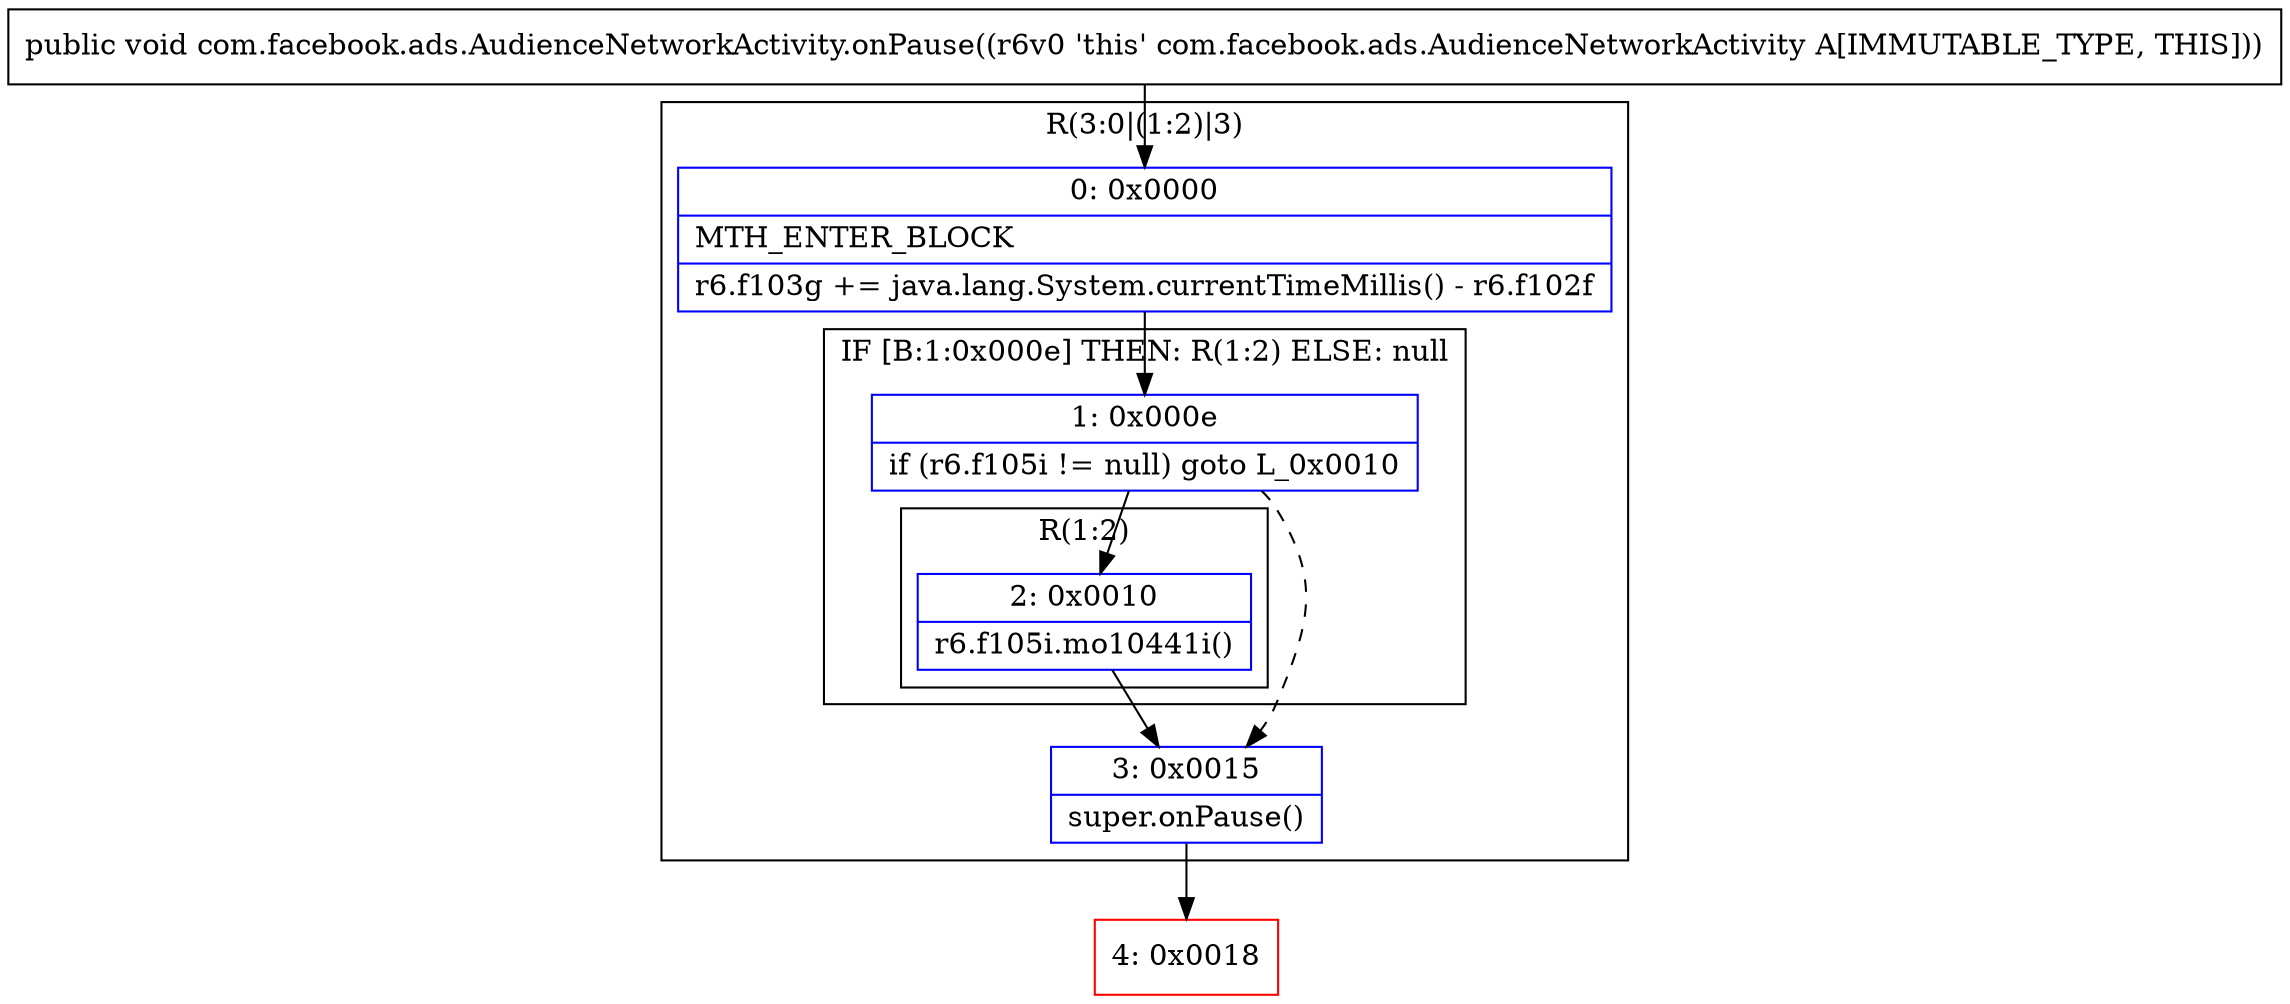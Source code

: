 digraph "CFG forcom.facebook.ads.AudienceNetworkActivity.onPause()V" {
subgraph cluster_Region_1215839032 {
label = "R(3:0|(1:2)|3)";
node [shape=record,color=blue];
Node_0 [shape=record,label="{0\:\ 0x0000|MTH_ENTER_BLOCK\l|r6.f103g += java.lang.System.currentTimeMillis() \- r6.f102f\l}"];
subgraph cluster_IfRegion_1388062076 {
label = "IF [B:1:0x000e] THEN: R(1:2) ELSE: null";
node [shape=record,color=blue];
Node_1 [shape=record,label="{1\:\ 0x000e|if (r6.f105i != null) goto L_0x0010\l}"];
subgraph cluster_Region_133994169 {
label = "R(1:2)";
node [shape=record,color=blue];
Node_2 [shape=record,label="{2\:\ 0x0010|r6.f105i.mo10441i()\l}"];
}
}
Node_3 [shape=record,label="{3\:\ 0x0015|super.onPause()\l}"];
}
Node_4 [shape=record,color=red,label="{4\:\ 0x0018}"];
MethodNode[shape=record,label="{public void com.facebook.ads.AudienceNetworkActivity.onPause((r6v0 'this' com.facebook.ads.AudienceNetworkActivity A[IMMUTABLE_TYPE, THIS])) }"];
MethodNode -> Node_0;
Node_0 -> Node_1;
Node_1 -> Node_2;
Node_1 -> Node_3[style=dashed];
Node_2 -> Node_3;
Node_3 -> Node_4;
}

